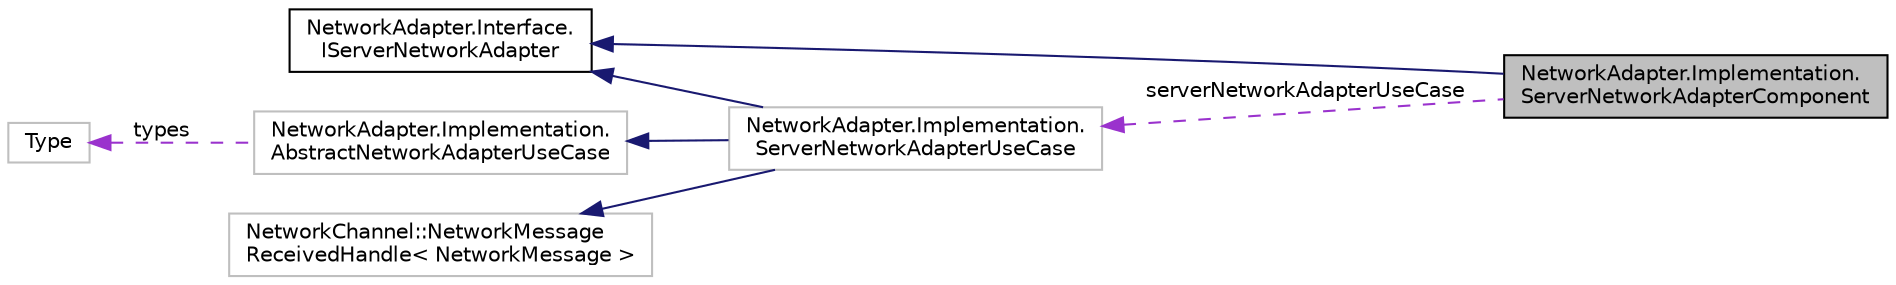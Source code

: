 digraph "NetworkAdapter.Implementation.ServerNetworkAdapterComponent"
{
  edge [fontname="Helvetica",fontsize="10",labelfontname="Helvetica",labelfontsize="10"];
  node [fontname="Helvetica",fontsize="10",shape=record];
  rankdir="LR";
  Node1 [label="NetworkAdapter.Implementation.\lServerNetworkAdapterComponent",height=0.2,width=0.4,color="black", fillcolor="grey75", style="filled" fontcolor="black"];
  Node2 -> Node1 [dir="back",color="midnightblue",fontsize="10",style="solid",fontname="Helvetica"];
  Node2 [label="NetworkAdapter.Interface.\lIServerNetworkAdapter",height=0.2,width=0.4,color="black", fillcolor="white", style="filled",URL="$interface_network_adapter_1_1_interface_1_1_i_server_network_adapter.html"];
  Node3 -> Node1 [dir="back",color="darkorchid3",fontsize="10",style="dashed",label=" serverNetworkAdapterUseCase" ,fontname="Helvetica"];
  Node3 [label="NetworkAdapter.Implementation.\lServerNetworkAdapterUseCase",height=0.2,width=0.4,color="grey75", fillcolor="white", style="filled"];
  Node4 -> Node3 [dir="back",color="midnightblue",fontsize="10",style="solid",fontname="Helvetica"];
  Node4 [label="NetworkAdapter.Implementation.\lAbstractNetworkAdapterUseCase",height=0.2,width=0.4,color="grey75", fillcolor="white", style="filled"];
  Node5 -> Node4 [dir="back",color="darkorchid3",fontsize="10",style="dashed",label=" types" ,fontname="Helvetica"];
  Node5 [label="Type",height=0.2,width=0.4,color="grey75", fillcolor="white", style="filled"];
  Node2 -> Node3 [dir="back",color="midnightblue",fontsize="10",style="solid",fontname="Helvetica"];
  Node6 -> Node3 [dir="back",color="midnightblue",fontsize="10",style="solid",fontname="Helvetica"];
  Node6 [label="NetworkChannel::NetworkMessage\lReceivedHandle\< NetworkMessage \>",height=0.2,width=0.4,color="grey75", fillcolor="white", style="filled"];
}
